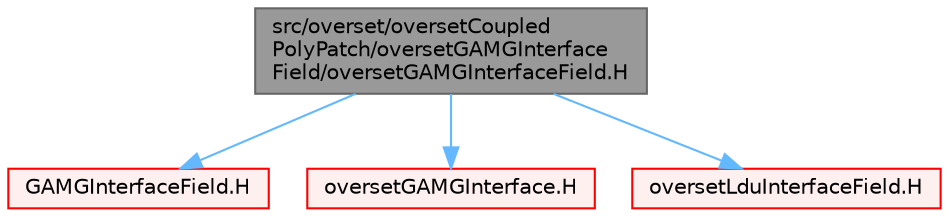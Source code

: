 digraph "src/overset/oversetCoupledPolyPatch/oversetGAMGInterfaceField/oversetGAMGInterfaceField.H"
{
 // LATEX_PDF_SIZE
  bgcolor="transparent";
  edge [fontname=Helvetica,fontsize=10,labelfontname=Helvetica,labelfontsize=10];
  node [fontname=Helvetica,fontsize=10,shape=box,height=0.2,width=0.4];
  Node1 [id="Node000001",label="src/overset/oversetCoupled\lPolyPatch/oversetGAMGInterface\lField/oversetGAMGInterfaceField.H",height=0.2,width=0.4,color="gray40", fillcolor="grey60", style="filled", fontcolor="black",tooltip=" "];
  Node1 -> Node2 [id="edge1_Node000001_Node000002",color="steelblue1",style="solid",tooltip=" "];
  Node2 [id="Node000002",label="GAMGInterfaceField.H",height=0.2,width=0.4,color="red", fillcolor="#FFF0F0", style="filled",URL="$GAMGInterfaceField_8H.html",tooltip=" "];
  Node1 -> Node221 [id="edge2_Node000001_Node000221",color="steelblue1",style="solid",tooltip=" "];
  Node221 [id="Node000221",label="oversetGAMGInterface.H",height=0.2,width=0.4,color="red", fillcolor="#FFF0F0", style="filled",URL="$oversetGAMGInterface_8H.html",tooltip=" "];
  Node1 -> Node223 [id="edge3_Node000001_Node000223",color="steelblue1",style="solid",tooltip=" "];
  Node223 [id="Node000223",label="oversetLduInterfaceField.H",height=0.2,width=0.4,color="red", fillcolor="#FFF0F0", style="filled",URL="$oversetLduInterfaceField_8H.html",tooltip=" "];
}
